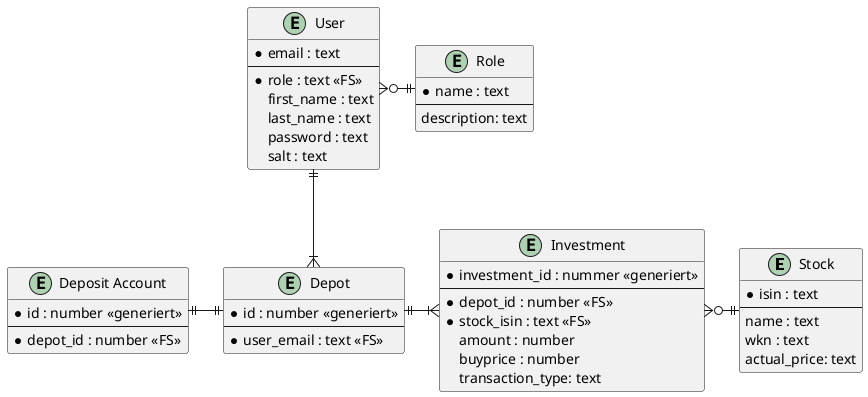 @startuml
skinparam linetype ortho

entity "Stock" as stock {
  *isin : text
  --
  name : text
  wkn : text
  actual_price: text
}

entity "Depot" as depot {
  *id : number <<generiert>>
  --
  *user_email : text <<FS>>
}

entity "Investment" as investment {
  *investment_id : nummer <<generiert>>
  --
  *depot_id : number <<FS>>
  *stock_isin : text <<FS>>
  amount : number
  buyprice : number
  transaction_type: text
}

entity "User" as user {
    *email : text
    --
    *role : text <<FS>>
    first_name : text
    last_name : text
    password : text
    salt : text
}

entity "Role" as role {
    *name : text
    --
    description: text
}

entity "Deposit Account" as deposit_account {
    *id : number <<generiert>>
    --
    *depot_id : number <<FS>>
}

stock ||-left-o{ investment
depot ||-right-|{ investment
user ||--|{ depot
role ||-left-o{ user
deposit_account ||-right-|| depot

@enduml